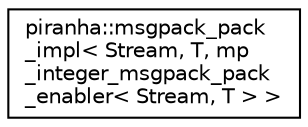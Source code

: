 digraph "Graphical Class Hierarchy"
{
  edge [fontname="Helvetica",fontsize="10",labelfontname="Helvetica",labelfontsize="10"];
  node [fontname="Helvetica",fontsize="10",shape=record];
  rankdir="LR";
  Node0 [label="piranha::msgpack_pack\l_impl\< Stream, T, mp\l_integer_msgpack_pack\l_enabler\< Stream, T \> \>",height=0.2,width=0.4,color="black", fillcolor="white", style="filled",URL="$structpiranha_1_1msgpack__pack__impl_3_01_stream_00_01_t_00_01mp__integer__msgpack__pack__enabler_3_01_stream_00_01_t_01_4_01_4.html",tooltip="Specialisation of piranha::msgpack_pack() for piranha::mp_integer. "];
}
